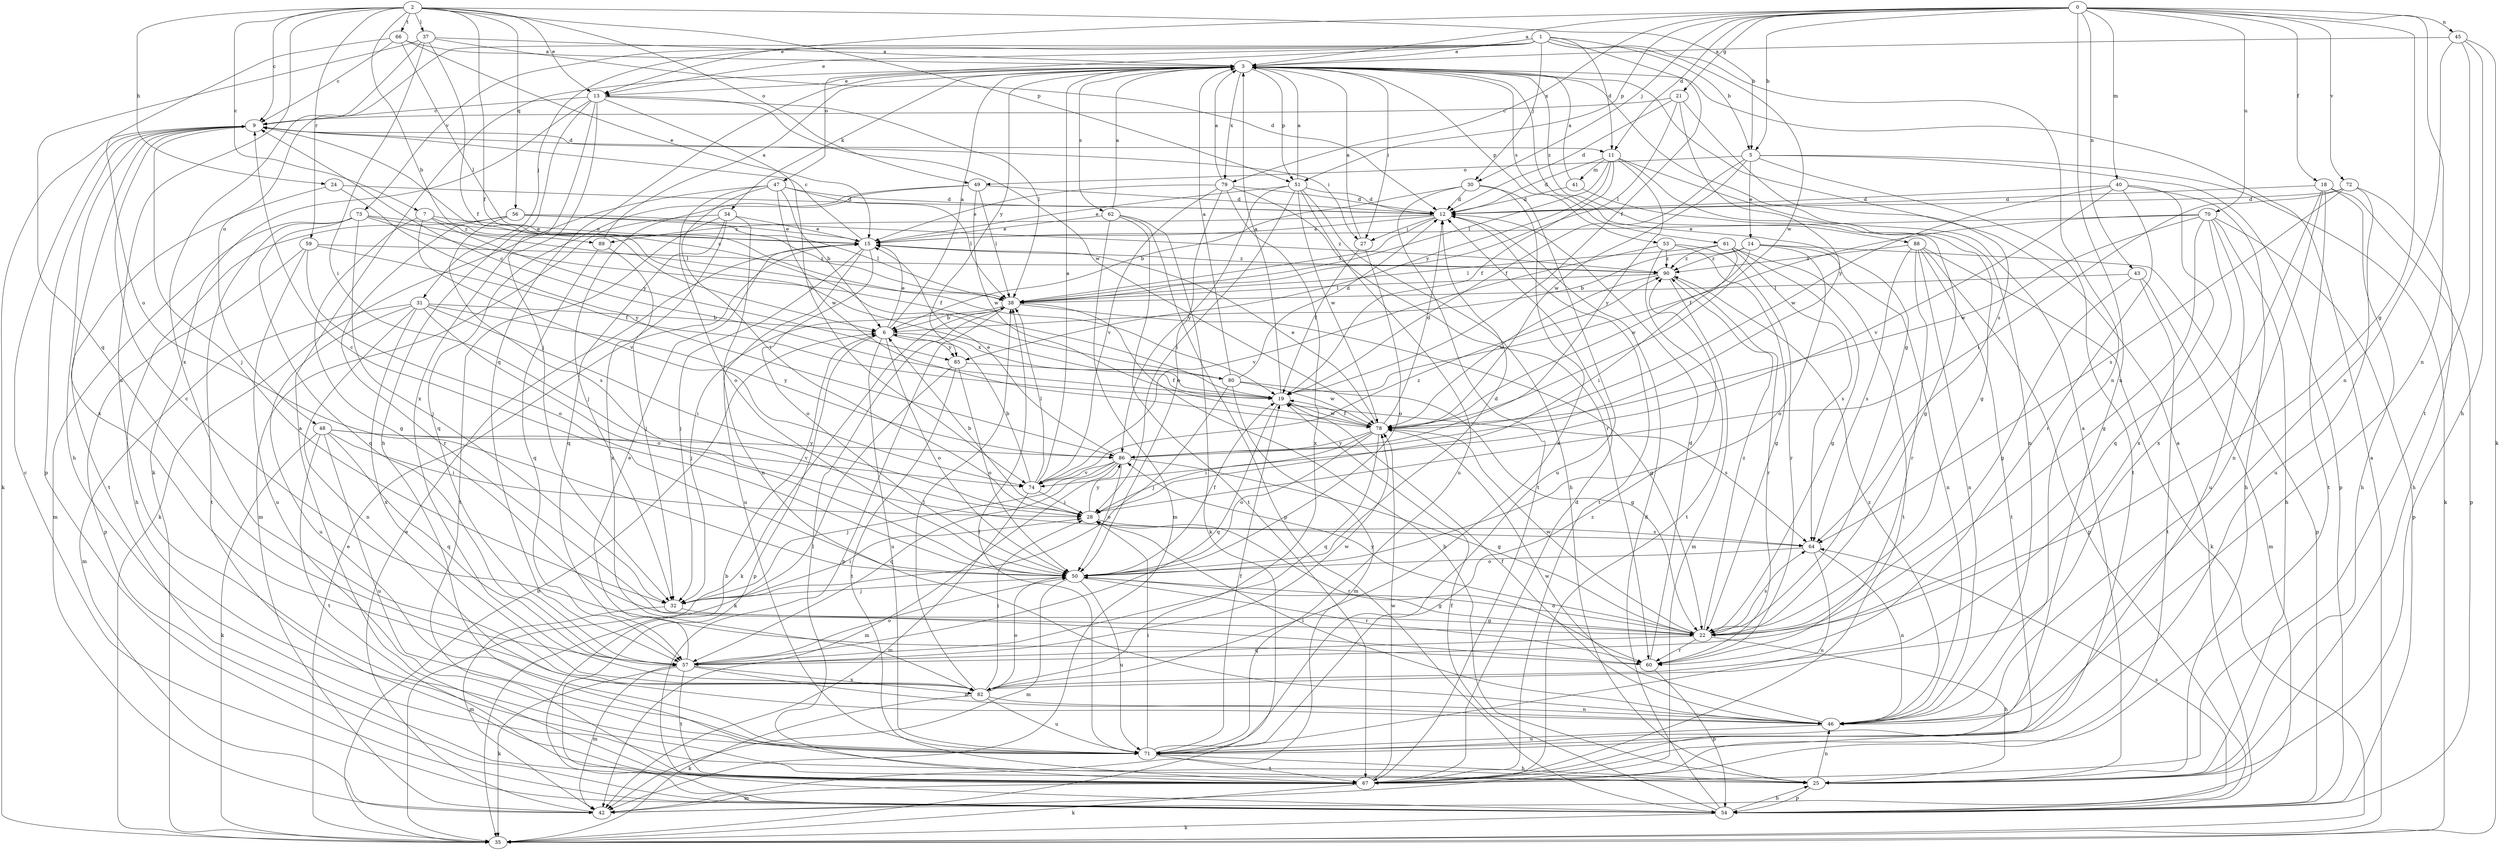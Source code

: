 strict digraph  {
0;
1;
2;
3;
5;
6;
7;
9;
11;
12;
13;
14;
15;
18;
19;
21;
22;
24;
25;
27;
28;
30;
31;
32;
34;
35;
37;
38;
40;
41;
42;
43;
45;
46;
47;
48;
49;
50;
51;
53;
54;
56;
57;
59;
60;
61;
62;
64;
66;
67;
70;
71;
72;
73;
74;
78;
79;
80;
82;
85;
86;
88;
89;
90;
0 -> 3  [label=a];
0 -> 5  [label=b];
0 -> 11  [label=d];
0 -> 13  [label=e];
0 -> 18  [label=f];
0 -> 21  [label=g];
0 -> 22  [label=g];
0 -> 30  [label=j];
0 -> 40  [label=m];
0 -> 43  [label=n];
0 -> 45  [label=n];
0 -> 46  [label=n];
0 -> 51  [label=p];
0 -> 70  [label=u];
0 -> 71  [label=u];
0 -> 72  [label=v];
0 -> 79  [label=x];
1 -> 3  [label=a];
1 -> 5  [label=b];
1 -> 11  [label=d];
1 -> 13  [label=e];
1 -> 19  [label=f];
1 -> 30  [label=j];
1 -> 31  [label=j];
1 -> 46  [label=n];
1 -> 47  [label=o];
1 -> 48  [label=o];
1 -> 73  [label=v];
1 -> 78  [label=w];
2 -> 5  [label=b];
2 -> 6  [label=b];
2 -> 7  [label=c];
2 -> 9  [label=c];
2 -> 13  [label=e];
2 -> 19  [label=f];
2 -> 24  [label=h];
2 -> 37  [label=l];
2 -> 49  [label=o];
2 -> 51  [label=p];
2 -> 56  [label=q];
2 -> 59  [label=r];
2 -> 66  [label=t];
2 -> 71  [label=u];
3 -> 13  [label=e];
3 -> 22  [label=g];
3 -> 27  [label=i];
3 -> 34  [label=k];
3 -> 51  [label=p];
3 -> 53  [label=p];
3 -> 57  [label=q];
3 -> 61  [label=s];
3 -> 62  [label=s];
3 -> 79  [label=x];
3 -> 85  [label=y];
3 -> 88  [label=z];
5 -> 14  [label=e];
5 -> 19  [label=f];
5 -> 35  [label=k];
5 -> 49  [label=o];
5 -> 54  [label=p];
5 -> 67  [label=t];
5 -> 78  [label=w];
6 -> 3  [label=a];
6 -> 15  [label=e];
6 -> 50  [label=o];
6 -> 54  [label=p];
6 -> 71  [label=u];
6 -> 80  [label=x];
6 -> 85  [label=y];
7 -> 15  [label=e];
7 -> 22  [label=g];
7 -> 74  [label=v];
7 -> 85  [label=y];
7 -> 89  [label=z];
9 -> 11  [label=d];
9 -> 25  [label=h];
9 -> 27  [label=i];
9 -> 32  [label=j];
9 -> 35  [label=k];
9 -> 54  [label=p];
9 -> 82  [label=x];
11 -> 12  [label=d];
11 -> 19  [label=f];
11 -> 22  [label=g];
11 -> 38  [label=l];
11 -> 41  [label=m];
11 -> 46  [label=n];
11 -> 85  [label=y];
11 -> 86  [label=y];
12 -> 15  [label=e];
12 -> 27  [label=i];
12 -> 38  [label=l];
12 -> 67  [label=t];
12 -> 89  [label=z];
13 -> 9  [label=c];
13 -> 25  [label=h];
13 -> 32  [label=j];
13 -> 35  [label=k];
13 -> 38  [label=l];
13 -> 74  [label=v];
13 -> 78  [label=w];
13 -> 82  [label=x];
14 -> 6  [label=b];
14 -> 46  [label=n];
14 -> 50  [label=o];
14 -> 54  [label=p];
14 -> 78  [label=w];
14 -> 90  [label=z];
15 -> 9  [label=c];
15 -> 32  [label=j];
15 -> 50  [label=o];
15 -> 71  [label=u];
15 -> 90  [label=z];
18 -> 12  [label=d];
18 -> 25  [label=h];
18 -> 46  [label=n];
18 -> 54  [label=p];
18 -> 67  [label=t];
18 -> 82  [label=x];
19 -> 3  [label=a];
19 -> 9  [label=c];
19 -> 57  [label=q];
19 -> 64  [label=s];
19 -> 78  [label=w];
21 -> 9  [label=c];
21 -> 12  [label=d];
21 -> 38  [label=l];
21 -> 64  [label=s];
21 -> 86  [label=y];
22 -> 25  [label=h];
22 -> 50  [label=o];
22 -> 57  [label=q];
22 -> 60  [label=r];
22 -> 64  [label=s];
22 -> 78  [label=w];
22 -> 86  [label=y];
22 -> 90  [label=z];
24 -> 12  [label=d];
24 -> 67  [label=t];
24 -> 86  [label=y];
25 -> 3  [label=a];
25 -> 46  [label=n];
25 -> 54  [label=p];
27 -> 3  [label=a];
27 -> 19  [label=f];
27 -> 50  [label=o];
28 -> 6  [label=b];
28 -> 60  [label=r];
28 -> 64  [label=s];
28 -> 86  [label=y];
30 -> 6  [label=b];
30 -> 12  [label=d];
30 -> 67  [label=t];
30 -> 71  [label=u];
30 -> 82  [label=x];
31 -> 6  [label=b];
31 -> 28  [label=i];
31 -> 42  [label=m];
31 -> 46  [label=n];
31 -> 50  [label=o];
31 -> 71  [label=u];
31 -> 82  [label=x];
31 -> 86  [label=y];
32 -> 22  [label=g];
32 -> 28  [label=i];
32 -> 42  [label=m];
34 -> 15  [label=e];
34 -> 42  [label=m];
34 -> 46  [label=n];
34 -> 57  [label=q];
34 -> 67  [label=t];
34 -> 82  [label=x];
35 -> 3  [label=a];
35 -> 6  [label=b];
35 -> 15  [label=e];
37 -> 3  [label=a];
37 -> 12  [label=d];
37 -> 19  [label=f];
37 -> 28  [label=i];
37 -> 57  [label=q];
37 -> 82  [label=x];
38 -> 6  [label=b];
38 -> 22  [label=g];
38 -> 25  [label=h];
38 -> 32  [label=j];
38 -> 35  [label=k];
38 -> 54  [label=p];
40 -> 12  [label=d];
40 -> 25  [label=h];
40 -> 60  [label=r];
40 -> 74  [label=v];
40 -> 78  [label=w];
40 -> 82  [label=x];
41 -> 3  [label=a];
41 -> 12  [label=d];
41 -> 22  [label=g];
42 -> 15  [label=e];
43 -> 22  [label=g];
43 -> 38  [label=l];
43 -> 42  [label=m];
43 -> 67  [label=t];
45 -> 3  [label=a];
45 -> 25  [label=h];
45 -> 35  [label=k];
45 -> 46  [label=n];
45 -> 67  [label=t];
46 -> 19  [label=f];
46 -> 28  [label=i];
46 -> 71  [label=u];
46 -> 78  [label=w];
46 -> 90  [label=z];
47 -> 6  [label=b];
47 -> 12  [label=d];
47 -> 28  [label=i];
47 -> 35  [label=k];
47 -> 38  [label=l];
47 -> 50  [label=o];
47 -> 78  [label=w];
48 -> 28  [label=i];
48 -> 35  [label=k];
48 -> 57  [label=q];
48 -> 67  [label=t];
48 -> 71  [label=u];
48 -> 74  [label=v];
48 -> 86  [label=y];
49 -> 12  [label=d];
49 -> 32  [label=j];
49 -> 38  [label=l];
49 -> 57  [label=q];
49 -> 78  [label=w];
50 -> 9  [label=c];
50 -> 12  [label=d];
50 -> 19  [label=f];
50 -> 22  [label=g];
50 -> 32  [label=j];
50 -> 42  [label=m];
50 -> 60  [label=r];
50 -> 71  [label=u];
51 -> 3  [label=a];
51 -> 12  [label=d];
51 -> 15  [label=e];
51 -> 25  [label=h];
51 -> 28  [label=i];
51 -> 71  [label=u];
51 -> 78  [label=w];
51 -> 86  [label=y];
53 -> 22  [label=g];
53 -> 60  [label=r];
53 -> 67  [label=t];
53 -> 74  [label=v];
53 -> 90  [label=z];
54 -> 3  [label=a];
54 -> 6  [label=b];
54 -> 9  [label=c];
54 -> 12  [label=d];
54 -> 19  [label=f];
54 -> 25  [label=h];
54 -> 35  [label=k];
54 -> 64  [label=s];
56 -> 15  [label=e];
56 -> 25  [label=h];
56 -> 38  [label=l];
56 -> 60  [label=r];
56 -> 64  [label=s];
56 -> 90  [label=z];
57 -> 15  [label=e];
57 -> 35  [label=k];
57 -> 42  [label=m];
57 -> 46  [label=n];
57 -> 50  [label=o];
57 -> 67  [label=t];
57 -> 78  [label=w];
57 -> 82  [label=x];
59 -> 19  [label=f];
59 -> 50  [label=o];
59 -> 54  [label=p];
59 -> 71  [label=u];
59 -> 90  [label=z];
60 -> 9  [label=c];
60 -> 12  [label=d];
60 -> 54  [label=p];
61 -> 22  [label=g];
61 -> 28  [label=i];
61 -> 38  [label=l];
61 -> 64  [label=s];
61 -> 67  [label=t];
61 -> 90  [label=z];
62 -> 3  [label=a];
62 -> 15  [label=e];
62 -> 35  [label=k];
62 -> 42  [label=m];
62 -> 54  [label=p];
62 -> 67  [label=t];
64 -> 46  [label=n];
64 -> 50  [label=o];
64 -> 71  [label=u];
66 -> 3  [label=a];
66 -> 9  [label=c];
66 -> 15  [label=e];
66 -> 38  [label=l];
66 -> 50  [label=o];
67 -> 3  [label=a];
67 -> 12  [label=d];
67 -> 35  [label=k];
67 -> 38  [label=l];
67 -> 42  [label=m];
67 -> 78  [label=w];
70 -> 15  [label=e];
70 -> 19  [label=f];
70 -> 22  [label=g];
70 -> 25  [label=h];
70 -> 54  [label=p];
70 -> 57  [label=q];
70 -> 71  [label=u];
70 -> 78  [label=w];
71 -> 19  [label=f];
71 -> 25  [label=h];
71 -> 28  [label=i];
71 -> 38  [label=l];
71 -> 67  [label=t];
71 -> 90  [label=z];
72 -> 12  [label=d];
72 -> 25  [label=h];
72 -> 28  [label=i];
72 -> 64  [label=s];
72 -> 71  [label=u];
73 -> 15  [label=e];
73 -> 19  [label=f];
73 -> 32  [label=j];
73 -> 38  [label=l];
73 -> 42  [label=m];
73 -> 57  [label=q];
73 -> 67  [label=t];
74 -> 3  [label=a];
74 -> 6  [label=b];
74 -> 28  [label=i];
74 -> 38  [label=l];
74 -> 42  [label=m];
74 -> 90  [label=z];
78 -> 12  [label=d];
78 -> 15  [label=e];
78 -> 19  [label=f];
78 -> 28  [label=i];
78 -> 50  [label=o];
78 -> 57  [label=q];
78 -> 86  [label=y];
79 -> 3  [label=a];
79 -> 12  [label=d];
79 -> 15  [label=e];
79 -> 50  [label=o];
79 -> 60  [label=r];
79 -> 74  [label=v];
79 -> 82  [label=x];
80 -> 3  [label=a];
80 -> 9  [label=c];
80 -> 12  [label=d];
80 -> 22  [label=g];
80 -> 32  [label=j];
80 -> 42  [label=m];
80 -> 78  [label=w];
82 -> 28  [label=i];
82 -> 35  [label=k];
82 -> 38  [label=l];
82 -> 46  [label=n];
82 -> 50  [label=o];
82 -> 71  [label=u];
85 -> 19  [label=f];
85 -> 35  [label=k];
85 -> 50  [label=o];
85 -> 67  [label=t];
86 -> 15  [label=e];
86 -> 22  [label=g];
86 -> 32  [label=j];
86 -> 42  [label=m];
86 -> 50  [label=o];
86 -> 57  [label=q];
86 -> 74  [label=v];
88 -> 35  [label=k];
88 -> 46  [label=n];
88 -> 54  [label=p];
88 -> 60  [label=r];
88 -> 64  [label=s];
88 -> 67  [label=t];
88 -> 90  [label=z];
89 -> 3  [label=a];
89 -> 32  [label=j];
89 -> 57  [label=q];
90 -> 38  [label=l];
90 -> 42  [label=m];
90 -> 60  [label=r];
90 -> 78  [label=w];
}
